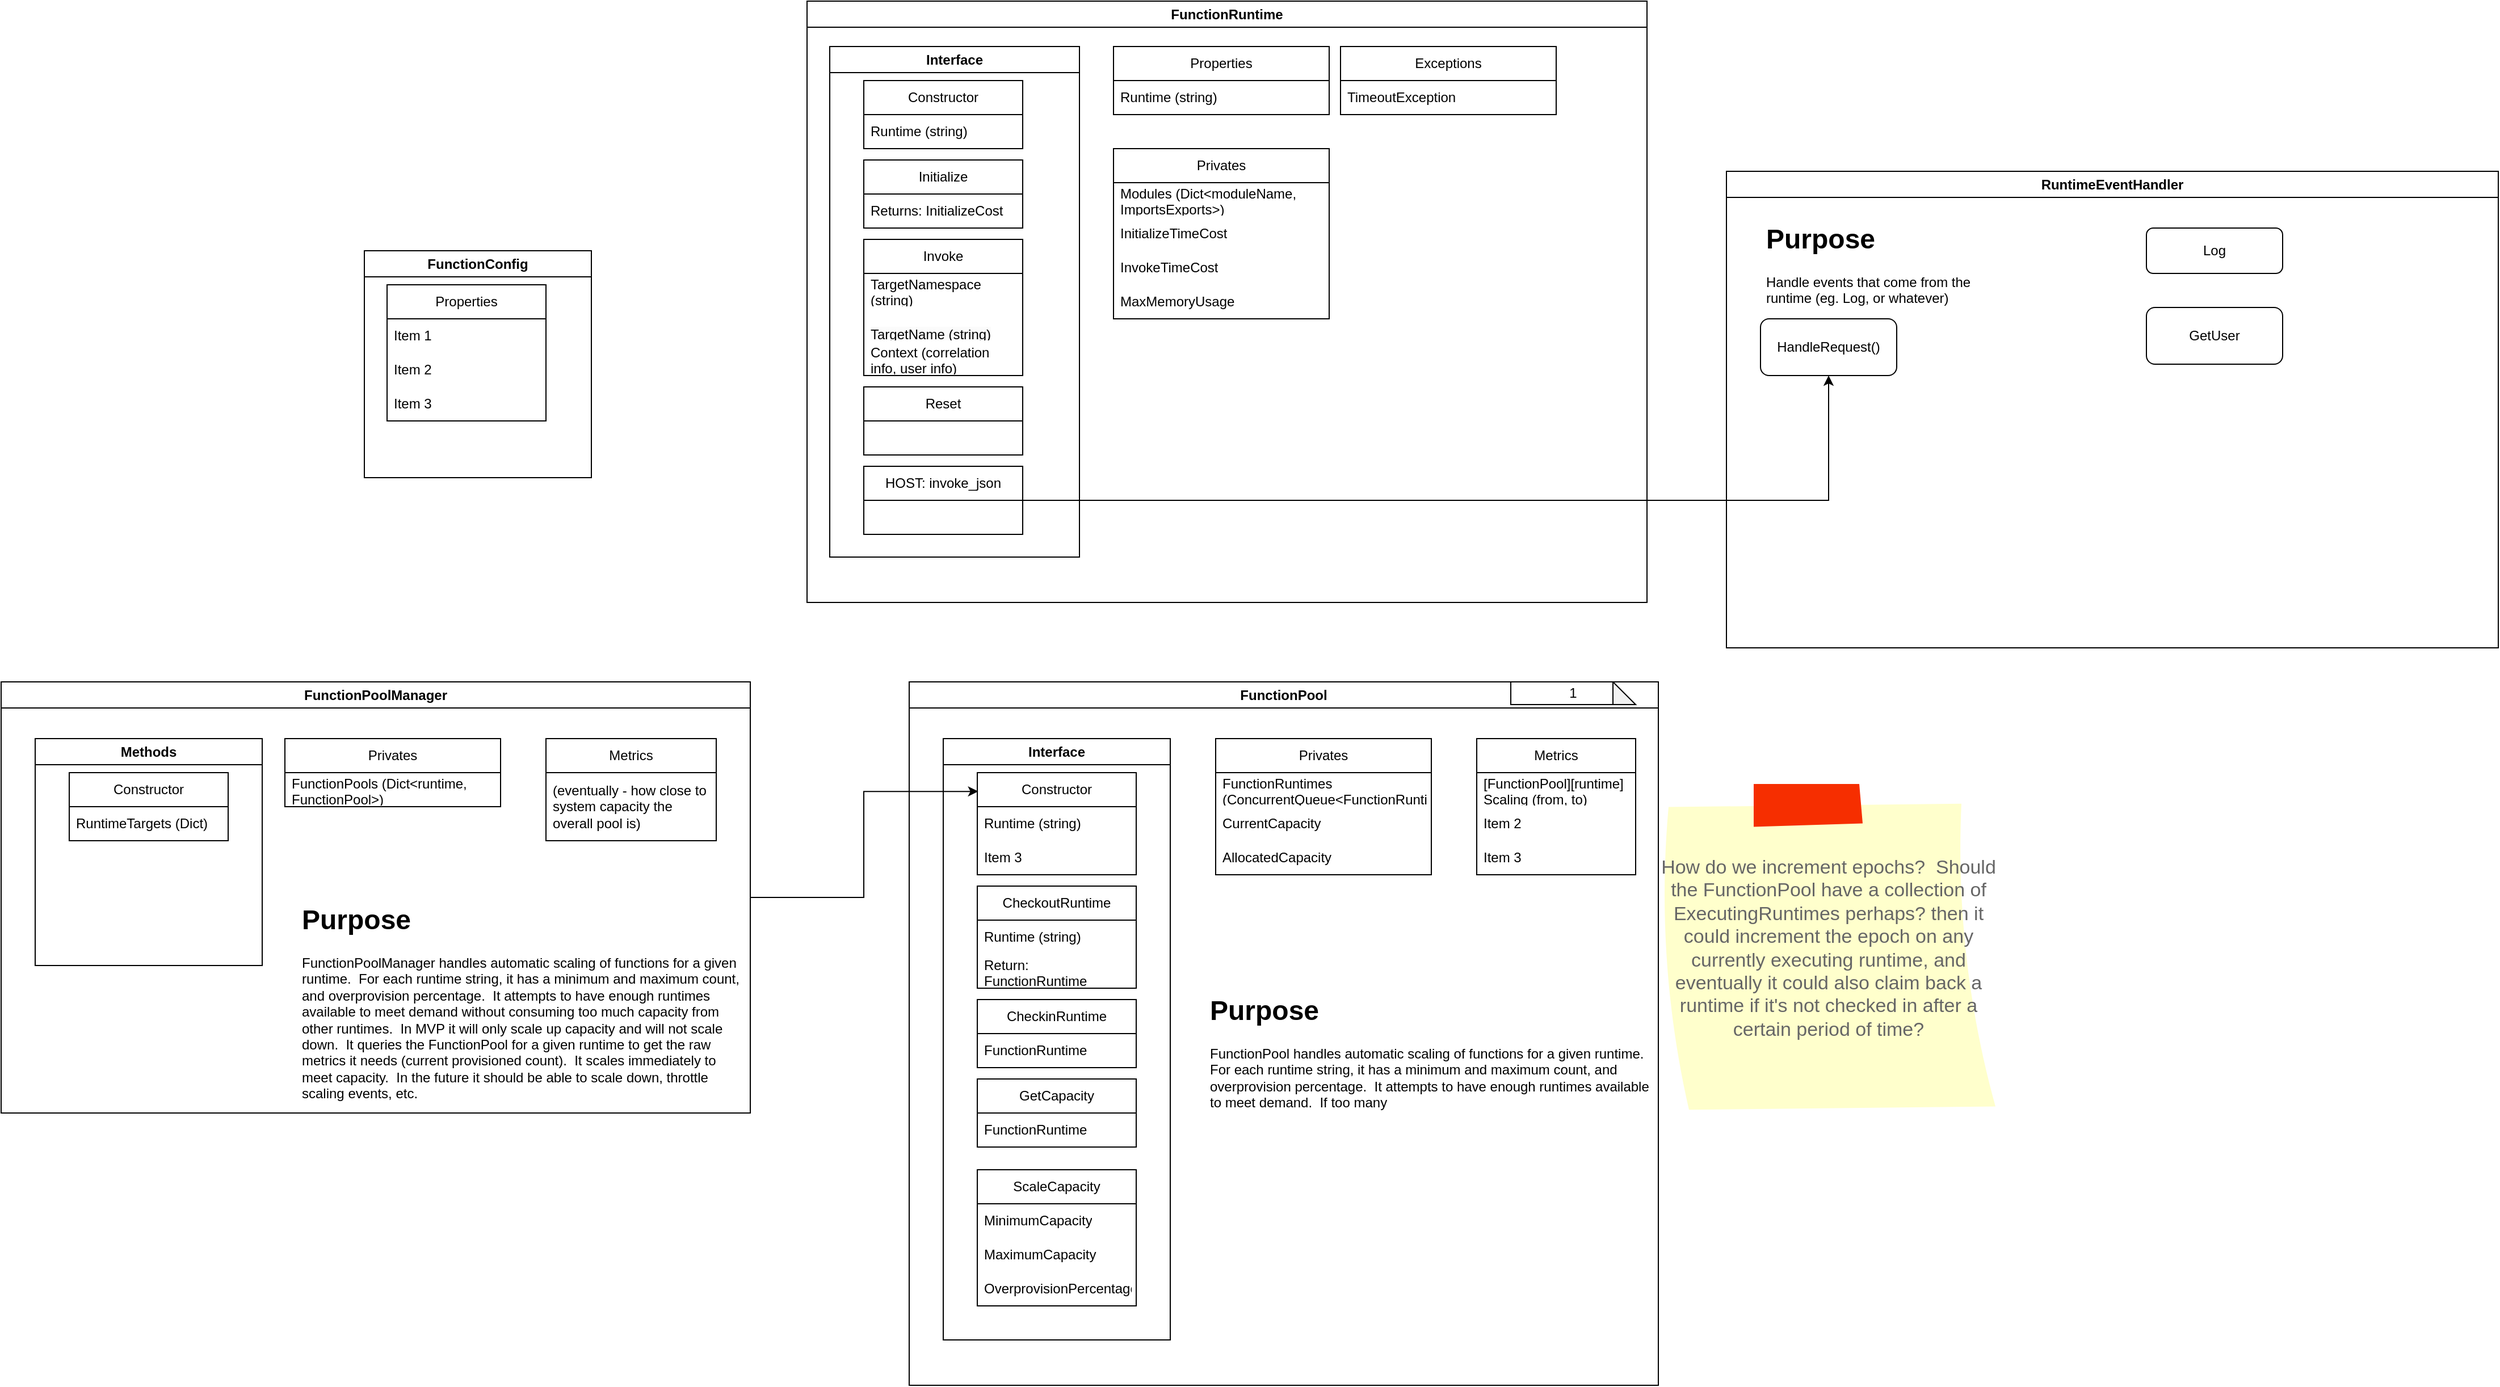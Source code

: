 <mxfile version="21.6.8" type="device">
  <diagram name="FunctionPool" id="9iL6E-8cJ1Bdx8tUGrGF">
    <mxGraphModel dx="1981" dy="1697" grid="1" gridSize="10" guides="1" tooltips="1" connect="1" arrows="1" fold="1" page="1" pageScale="1" pageWidth="850" pageHeight="1100" math="0" shadow="0">
      <root>
        <mxCell id="0" />
        <mxCell id="1" parent="0" />
        <mxCell id="sRrKTAbgY8dA6w8QVhkS-9" value="FunctionPool" style="swimlane;whiteSpace=wrap;html=1;" vertex="1" parent="1">
          <mxGeometry x="420" y="670" width="660" height="620" as="geometry">
            <mxRectangle x="400" y="680" width="120" height="30" as="alternateBounds" />
          </mxGeometry>
        </mxCell>
        <mxCell id="sRrKTAbgY8dA6w8QVhkS-20" value="Metrics" style="swimlane;fontStyle=0;childLayout=stackLayout;horizontal=1;startSize=30;horizontalStack=0;resizeParent=1;resizeParentMax=0;resizeLast=0;collapsible=1;marginBottom=0;whiteSpace=wrap;html=1;" vertex="1" parent="sRrKTAbgY8dA6w8QVhkS-9">
          <mxGeometry x="500" y="50" width="140" height="120" as="geometry" />
        </mxCell>
        <mxCell id="sRrKTAbgY8dA6w8QVhkS-21" value="[FunctionPool][runtime] Scaling (from, to)" style="text;strokeColor=none;fillColor=none;align=left;verticalAlign=middle;spacingLeft=4;spacingRight=4;overflow=hidden;points=[[0,0.5],[1,0.5]];portConstraint=eastwest;rotatable=0;whiteSpace=wrap;html=1;" vertex="1" parent="sRrKTAbgY8dA6w8QVhkS-20">
          <mxGeometry y="30" width="140" height="30" as="geometry" />
        </mxCell>
        <mxCell id="sRrKTAbgY8dA6w8QVhkS-22" value="Item 2" style="text;strokeColor=none;fillColor=none;align=left;verticalAlign=middle;spacingLeft=4;spacingRight=4;overflow=hidden;points=[[0,0.5],[1,0.5]];portConstraint=eastwest;rotatable=0;whiteSpace=wrap;html=1;" vertex="1" parent="sRrKTAbgY8dA6w8QVhkS-20">
          <mxGeometry y="60" width="140" height="30" as="geometry" />
        </mxCell>
        <mxCell id="sRrKTAbgY8dA6w8QVhkS-23" value="Item 3" style="text;strokeColor=none;fillColor=none;align=left;verticalAlign=middle;spacingLeft=4;spacingRight=4;overflow=hidden;points=[[0,0.5],[1,0.5]];portConstraint=eastwest;rotatable=0;whiteSpace=wrap;html=1;" vertex="1" parent="sRrKTAbgY8dA6w8QVhkS-20">
          <mxGeometry y="90" width="140" height="30" as="geometry" />
        </mxCell>
        <mxCell id="sRrKTAbgY8dA6w8QVhkS-24" value="Interface" style="swimlane;whiteSpace=wrap;html=1;" vertex="1" parent="sRrKTAbgY8dA6w8QVhkS-9">
          <mxGeometry x="30" y="50" width="200" height="530" as="geometry" />
        </mxCell>
        <mxCell id="sRrKTAbgY8dA6w8QVhkS-25" value="Constructor" style="swimlane;fontStyle=0;childLayout=stackLayout;horizontal=1;startSize=30;horizontalStack=0;resizeParent=1;resizeParentMax=0;resizeLast=0;collapsible=1;marginBottom=0;whiteSpace=wrap;html=1;" vertex="1" parent="sRrKTAbgY8dA6w8QVhkS-24">
          <mxGeometry x="30" y="30" width="140" height="90" as="geometry" />
        </mxCell>
        <mxCell id="sRrKTAbgY8dA6w8QVhkS-27" value="Runtime (string)" style="text;strokeColor=none;fillColor=none;align=left;verticalAlign=middle;spacingLeft=4;spacingRight=4;overflow=hidden;points=[[0,0.5],[1,0.5]];portConstraint=eastwest;rotatable=0;whiteSpace=wrap;html=1;" vertex="1" parent="sRrKTAbgY8dA6w8QVhkS-25">
          <mxGeometry y="30" width="140" height="30" as="geometry" />
        </mxCell>
        <mxCell id="sRrKTAbgY8dA6w8QVhkS-28" value="Item 3" style="text;strokeColor=none;fillColor=none;align=left;verticalAlign=middle;spacingLeft=4;spacingRight=4;overflow=hidden;points=[[0,0.5],[1,0.5]];portConstraint=eastwest;rotatable=0;whiteSpace=wrap;html=1;" vertex="1" parent="sRrKTAbgY8dA6w8QVhkS-25">
          <mxGeometry y="60" width="140" height="30" as="geometry" />
        </mxCell>
        <mxCell id="sRrKTAbgY8dA6w8QVhkS-47" value="CheckoutRuntime" style="swimlane;fontStyle=0;childLayout=stackLayout;horizontal=1;startSize=30;horizontalStack=0;resizeParent=1;resizeParentMax=0;resizeLast=0;collapsible=1;marginBottom=0;whiteSpace=wrap;html=1;" vertex="1" parent="sRrKTAbgY8dA6w8QVhkS-24">
          <mxGeometry x="30" y="130" width="140" height="90" as="geometry" />
        </mxCell>
        <mxCell id="sRrKTAbgY8dA6w8QVhkS-48" value="Runtime (string)" style="text;strokeColor=none;fillColor=none;align=left;verticalAlign=middle;spacingLeft=4;spacingRight=4;overflow=hidden;points=[[0,0.5],[1,0.5]];portConstraint=eastwest;rotatable=0;whiteSpace=wrap;html=1;" vertex="1" parent="sRrKTAbgY8dA6w8QVhkS-47">
          <mxGeometry y="30" width="140" height="30" as="geometry" />
        </mxCell>
        <mxCell id="sRrKTAbgY8dA6w8QVhkS-49" value="Return: FunctionRuntime" style="text;strokeColor=none;fillColor=none;align=left;verticalAlign=middle;spacingLeft=4;spacingRight=4;overflow=hidden;points=[[0,0.5],[1,0.5]];portConstraint=eastwest;rotatable=0;whiteSpace=wrap;html=1;" vertex="1" parent="sRrKTAbgY8dA6w8QVhkS-47">
          <mxGeometry y="60" width="140" height="30" as="geometry" />
        </mxCell>
        <mxCell id="sRrKTAbgY8dA6w8QVhkS-52" value="CheckinRuntime" style="swimlane;fontStyle=0;childLayout=stackLayout;horizontal=1;startSize=30;horizontalStack=0;resizeParent=1;resizeParentMax=0;resizeLast=0;collapsible=1;marginBottom=0;whiteSpace=wrap;html=1;" vertex="1" parent="sRrKTAbgY8dA6w8QVhkS-24">
          <mxGeometry x="30" y="230" width="140" height="60" as="geometry" />
        </mxCell>
        <mxCell id="sRrKTAbgY8dA6w8QVhkS-53" value="FunctionRuntime" style="text;strokeColor=none;fillColor=none;align=left;verticalAlign=middle;spacingLeft=4;spacingRight=4;overflow=hidden;points=[[0,0.5],[1,0.5]];portConstraint=eastwest;rotatable=0;whiteSpace=wrap;html=1;" vertex="1" parent="sRrKTAbgY8dA6w8QVhkS-52">
          <mxGeometry y="30" width="140" height="30" as="geometry" />
        </mxCell>
        <mxCell id="sRrKTAbgY8dA6w8QVhkS-122" value="GetCapacity" style="swimlane;fontStyle=0;childLayout=stackLayout;horizontal=1;startSize=30;horizontalStack=0;resizeParent=1;resizeParentMax=0;resizeLast=0;collapsible=1;marginBottom=0;whiteSpace=wrap;html=1;" vertex="1" parent="sRrKTAbgY8dA6w8QVhkS-24">
          <mxGeometry x="30" y="300" width="140" height="60" as="geometry" />
        </mxCell>
        <mxCell id="sRrKTAbgY8dA6w8QVhkS-123" value="FunctionRuntime" style="text;strokeColor=none;fillColor=none;align=left;verticalAlign=middle;spacingLeft=4;spacingRight=4;overflow=hidden;points=[[0,0.5],[1,0.5]];portConstraint=eastwest;rotatable=0;whiteSpace=wrap;html=1;" vertex="1" parent="sRrKTAbgY8dA6w8QVhkS-122">
          <mxGeometry y="30" width="140" height="30" as="geometry" />
        </mxCell>
        <mxCell id="sRrKTAbgY8dA6w8QVhkS-124" value="ScaleCapacity" style="swimlane;fontStyle=0;childLayout=stackLayout;horizontal=1;startSize=30;horizontalStack=0;resizeParent=1;resizeParentMax=0;resizeLast=0;collapsible=1;marginBottom=0;whiteSpace=wrap;html=1;" vertex="1" parent="sRrKTAbgY8dA6w8QVhkS-24">
          <mxGeometry x="30" y="380" width="140" height="120" as="geometry" />
        </mxCell>
        <mxCell id="sRrKTAbgY8dA6w8QVhkS-125" value="MinimumCapacity" style="text;strokeColor=none;fillColor=none;align=left;verticalAlign=middle;spacingLeft=4;spacingRight=4;overflow=hidden;points=[[0,0.5],[1,0.5]];portConstraint=eastwest;rotatable=0;whiteSpace=wrap;html=1;" vertex="1" parent="sRrKTAbgY8dA6w8QVhkS-124">
          <mxGeometry y="30" width="140" height="30" as="geometry" />
        </mxCell>
        <mxCell id="sRrKTAbgY8dA6w8QVhkS-126" value="MaximumCapacity" style="text;strokeColor=none;fillColor=none;align=left;verticalAlign=middle;spacingLeft=4;spacingRight=4;overflow=hidden;points=[[0,0.5],[1,0.5]];portConstraint=eastwest;rotatable=0;whiteSpace=wrap;html=1;" vertex="1" parent="sRrKTAbgY8dA6w8QVhkS-124">
          <mxGeometry y="60" width="140" height="30" as="geometry" />
        </mxCell>
        <mxCell id="sRrKTAbgY8dA6w8QVhkS-127" value="OverprovisionPercentage" style="text;strokeColor=none;fillColor=none;align=left;verticalAlign=middle;spacingLeft=4;spacingRight=4;overflow=hidden;points=[[0,0.5],[1,0.5]];portConstraint=eastwest;rotatable=0;whiteSpace=wrap;html=1;" vertex="1" parent="sRrKTAbgY8dA6w8QVhkS-124">
          <mxGeometry y="90" width="140" height="30" as="geometry" />
        </mxCell>
        <mxCell id="sRrKTAbgY8dA6w8QVhkS-29" value="&lt;h1&gt;Purpose&lt;/h1&gt;&lt;div&gt;FunctionPool handles automatic scaling of functions for a given runtime.&amp;nbsp; For each runtime string, it has a minimum and maximum count, and overprovision percentage.&amp;nbsp; It attempts to have enough runtimes available to meet demand.&amp;nbsp; If too many&amp;nbsp;&lt;/div&gt;" style="text;html=1;strokeColor=none;fillColor=none;spacing=5;spacingTop=-20;whiteSpace=wrap;overflow=hidden;rounded=0;" vertex="1" parent="sRrKTAbgY8dA6w8QVhkS-9">
          <mxGeometry x="260" y="270" width="400" height="170" as="geometry" />
        </mxCell>
        <mxCell id="sRrKTAbgY8dA6w8QVhkS-45" value="Privates" style="swimlane;fontStyle=0;childLayout=stackLayout;horizontal=1;startSize=30;horizontalStack=0;resizeParent=1;resizeParentMax=0;resizeLast=0;collapsible=1;marginBottom=0;whiteSpace=wrap;html=1;" vertex="1" parent="sRrKTAbgY8dA6w8QVhkS-9">
          <mxGeometry x="270" y="50" width="190" height="120" as="geometry" />
        </mxCell>
        <mxCell id="sRrKTAbgY8dA6w8QVhkS-46" value="FunctionRuntimes (ConcurrentQueue&amp;lt;FunctionRuntime&amp;gt;)" style="text;strokeColor=none;fillColor=none;align=left;verticalAlign=middle;spacingLeft=4;spacingRight=4;overflow=hidden;points=[[0,0.5],[1,0.5]];portConstraint=eastwest;rotatable=0;whiteSpace=wrap;html=1;" vertex="1" parent="sRrKTAbgY8dA6w8QVhkS-45">
          <mxGeometry y="30" width="190" height="30" as="geometry" />
        </mxCell>
        <mxCell id="sRrKTAbgY8dA6w8QVhkS-50" value="CurrentCapacity" style="text;strokeColor=none;fillColor=none;align=left;verticalAlign=middle;spacingLeft=4;spacingRight=4;overflow=hidden;points=[[0,0.5],[1,0.5]];portConstraint=eastwest;rotatable=0;whiteSpace=wrap;html=1;" vertex="1" parent="sRrKTAbgY8dA6w8QVhkS-45">
          <mxGeometry y="60" width="190" height="30" as="geometry" />
        </mxCell>
        <mxCell id="sRrKTAbgY8dA6w8QVhkS-51" value="AllocatedCapacity" style="text;strokeColor=none;fillColor=none;align=left;verticalAlign=middle;spacingLeft=4;spacingRight=4;overflow=hidden;points=[[0,0.5],[1,0.5]];portConstraint=eastwest;rotatable=0;whiteSpace=wrap;html=1;" vertex="1" parent="sRrKTAbgY8dA6w8QVhkS-45">
          <mxGeometry y="90" width="190" height="30" as="geometry" />
        </mxCell>
        <mxCell id="sRrKTAbgY8dA6w8QVhkS-128" value="1" style="shape=note;whiteSpace=wrap;html=1;backgroundOutline=1;darkOpacity=0.05;" vertex="1" parent="sRrKTAbgY8dA6w8QVhkS-9">
          <mxGeometry x="530" width="110" height="20" as="geometry" />
        </mxCell>
        <mxCell id="sRrKTAbgY8dA6w8QVhkS-10" value="FunctionRuntime" style="swimlane;whiteSpace=wrap;html=1;" vertex="1" parent="1">
          <mxGeometry x="330" y="70" width="740" height="530" as="geometry" />
        </mxCell>
        <mxCell id="sRrKTAbgY8dA6w8QVhkS-55" value="Properties" style="swimlane;fontStyle=0;childLayout=stackLayout;horizontal=1;startSize=30;horizontalStack=0;resizeParent=1;resizeParentMax=0;resizeLast=0;collapsible=1;marginBottom=0;whiteSpace=wrap;html=1;" vertex="1" parent="sRrKTAbgY8dA6w8QVhkS-10">
          <mxGeometry x="270" y="40" width="190" height="60" as="geometry" />
        </mxCell>
        <mxCell id="sRrKTAbgY8dA6w8QVhkS-56" value="Runtime (string)" style="text;strokeColor=none;fillColor=none;align=left;verticalAlign=middle;spacingLeft=4;spacingRight=4;overflow=hidden;points=[[0,0.5],[1,0.5]];portConstraint=eastwest;rotatable=0;whiteSpace=wrap;html=1;" vertex="1" parent="sRrKTAbgY8dA6w8QVhkS-55">
          <mxGeometry y="30" width="190" height="30" as="geometry" />
        </mxCell>
        <mxCell id="sRrKTAbgY8dA6w8QVhkS-59" value="Interface" style="swimlane;whiteSpace=wrap;html=1;" vertex="1" parent="sRrKTAbgY8dA6w8QVhkS-10">
          <mxGeometry x="20" y="40" width="220" height="450" as="geometry" />
        </mxCell>
        <mxCell id="sRrKTAbgY8dA6w8QVhkS-60" value="Constructor" style="swimlane;fontStyle=0;childLayout=stackLayout;horizontal=1;startSize=30;horizontalStack=0;resizeParent=1;resizeParentMax=0;resizeLast=0;collapsible=1;marginBottom=0;whiteSpace=wrap;html=1;" vertex="1" parent="sRrKTAbgY8dA6w8QVhkS-59">
          <mxGeometry x="30" y="30" width="140" height="60" as="geometry" />
        </mxCell>
        <mxCell id="sRrKTAbgY8dA6w8QVhkS-61" value="Runtime (string)" style="text;strokeColor=none;fillColor=none;align=left;verticalAlign=middle;spacingLeft=4;spacingRight=4;overflow=hidden;points=[[0,0.5],[1,0.5]];portConstraint=eastwest;rotatable=0;whiteSpace=wrap;html=1;" vertex="1" parent="sRrKTAbgY8dA6w8QVhkS-60">
          <mxGeometry y="30" width="140" height="30" as="geometry" />
        </mxCell>
        <mxCell id="sRrKTAbgY8dA6w8QVhkS-66" value="Invoke" style="swimlane;fontStyle=0;childLayout=stackLayout;horizontal=1;startSize=30;horizontalStack=0;resizeParent=1;resizeParentMax=0;resizeLast=0;collapsible=1;marginBottom=0;whiteSpace=wrap;html=1;" vertex="1" parent="sRrKTAbgY8dA6w8QVhkS-59">
          <mxGeometry x="30" y="170" width="140" height="120" as="geometry" />
        </mxCell>
        <mxCell id="sRrKTAbgY8dA6w8QVhkS-71" value="TargetNamespace (string)" style="text;strokeColor=none;fillColor=none;align=left;verticalAlign=middle;spacingLeft=4;spacingRight=4;overflow=hidden;points=[[0,0.5],[1,0.5]];portConstraint=eastwest;rotatable=0;whiteSpace=wrap;html=1;" vertex="1" parent="sRrKTAbgY8dA6w8QVhkS-66">
          <mxGeometry y="30" width="140" height="30" as="geometry" />
        </mxCell>
        <mxCell id="sRrKTAbgY8dA6w8QVhkS-72" value="&#xa;&lt;span style=&quot;color: rgb(0, 0, 0); font-family: Helvetica; font-size: 12px; font-style: normal; font-variant-ligatures: normal; font-variant-caps: normal; font-weight: 400; letter-spacing: normal; orphans: 2; text-align: left; text-indent: 0px; text-transform: none; widows: 2; word-spacing: 0px; -webkit-text-stroke-width: 0px; background-color: rgb(251, 251, 251); text-decoration-thickness: initial; text-decoration-style: initial; text-decoration-color: initial; float: none; display: inline !important;&quot;&gt;TargetName (string)&lt;/span&gt;&#xa;&#xa;" style="text;strokeColor=none;fillColor=none;align=left;verticalAlign=middle;spacingLeft=4;spacingRight=4;overflow=hidden;points=[[0,0.5],[1,0.5]];portConstraint=eastwest;rotatable=0;whiteSpace=wrap;html=1;" vertex="1" parent="sRrKTAbgY8dA6w8QVhkS-66">
          <mxGeometry y="60" width="140" height="30" as="geometry" />
        </mxCell>
        <mxCell id="sRrKTAbgY8dA6w8QVhkS-117" value="Context (correlation info, user info)" style="text;strokeColor=none;fillColor=none;align=left;verticalAlign=middle;spacingLeft=4;spacingRight=4;overflow=hidden;points=[[0,0.5],[1,0.5]];portConstraint=eastwest;rotatable=0;whiteSpace=wrap;html=1;" vertex="1" parent="sRrKTAbgY8dA6w8QVhkS-66">
          <mxGeometry y="90" width="140" height="30" as="geometry" />
        </mxCell>
        <mxCell id="sRrKTAbgY8dA6w8QVhkS-77" value="Reset" style="swimlane;fontStyle=0;childLayout=stackLayout;horizontal=1;startSize=30;horizontalStack=0;resizeParent=1;resizeParentMax=0;resizeLast=0;collapsible=1;marginBottom=0;whiteSpace=wrap;html=1;" vertex="1" parent="sRrKTAbgY8dA6w8QVhkS-59">
          <mxGeometry x="30" y="300" width="140" height="60" as="geometry" />
        </mxCell>
        <mxCell id="sRrKTAbgY8dA6w8QVhkS-80" value="Initialize" style="swimlane;fontStyle=0;childLayout=stackLayout;horizontal=1;startSize=30;horizontalStack=0;resizeParent=1;resizeParentMax=0;resizeLast=0;collapsible=1;marginBottom=0;whiteSpace=wrap;html=1;" vertex="1" parent="sRrKTAbgY8dA6w8QVhkS-59">
          <mxGeometry x="30" y="100" width="140" height="60" as="geometry" />
        </mxCell>
        <mxCell id="sRrKTAbgY8dA6w8QVhkS-81" value="Returns: InitializeCost" style="text;strokeColor=none;fillColor=none;align=left;verticalAlign=middle;spacingLeft=4;spacingRight=4;overflow=hidden;points=[[0,0.5],[1,0.5]];portConstraint=eastwest;rotatable=0;whiteSpace=wrap;html=1;" vertex="1" parent="sRrKTAbgY8dA6w8QVhkS-80">
          <mxGeometry y="30" width="140" height="30" as="geometry" />
        </mxCell>
        <mxCell id="sRrKTAbgY8dA6w8QVhkS-119" value="HOST: invoke_json" style="swimlane;fontStyle=0;childLayout=stackLayout;horizontal=1;startSize=30;horizontalStack=0;resizeParent=1;resizeParentMax=0;resizeLast=0;collapsible=1;marginBottom=0;whiteSpace=wrap;html=1;" vertex="1" parent="sRrKTAbgY8dA6w8QVhkS-59">
          <mxGeometry x="30" y="370" width="140" height="60" as="geometry" />
        </mxCell>
        <mxCell id="sRrKTAbgY8dA6w8QVhkS-68" value="Exceptions" style="swimlane;fontStyle=0;childLayout=stackLayout;horizontal=1;startSize=30;horizontalStack=0;resizeParent=1;resizeParentMax=0;resizeLast=0;collapsible=1;marginBottom=0;whiteSpace=wrap;html=1;" vertex="1" parent="sRrKTAbgY8dA6w8QVhkS-10">
          <mxGeometry x="470" y="40" width="190" height="60" as="geometry" />
        </mxCell>
        <mxCell id="sRrKTAbgY8dA6w8QVhkS-69" value="TimeoutException" style="text;strokeColor=none;fillColor=none;align=left;verticalAlign=middle;spacingLeft=4;spacingRight=4;overflow=hidden;points=[[0,0.5],[1,0.5]];portConstraint=eastwest;rotatable=0;whiteSpace=wrap;html=1;" vertex="1" parent="sRrKTAbgY8dA6w8QVhkS-68">
          <mxGeometry y="30" width="190" height="30" as="geometry" />
        </mxCell>
        <mxCell id="sRrKTAbgY8dA6w8QVhkS-73" value="Privates" style="swimlane;fontStyle=0;childLayout=stackLayout;horizontal=1;startSize=30;horizontalStack=0;resizeParent=1;resizeParentMax=0;resizeLast=0;collapsible=1;marginBottom=0;whiteSpace=wrap;html=1;" vertex="1" parent="sRrKTAbgY8dA6w8QVhkS-10">
          <mxGeometry x="270" y="130" width="190" height="150" as="geometry" />
        </mxCell>
        <mxCell id="sRrKTAbgY8dA6w8QVhkS-74" value="Modules (Dict&amp;lt;moduleName, ImportsExports&amp;gt;)" style="text;strokeColor=none;fillColor=none;align=left;verticalAlign=middle;spacingLeft=4;spacingRight=4;overflow=hidden;points=[[0,0.5],[1,0.5]];portConstraint=eastwest;rotatable=0;whiteSpace=wrap;html=1;" vertex="1" parent="sRrKTAbgY8dA6w8QVhkS-73">
          <mxGeometry y="30" width="190" height="30" as="geometry" />
        </mxCell>
        <mxCell id="sRrKTAbgY8dA6w8QVhkS-75" value="InitializeTimeCost" style="text;strokeColor=none;fillColor=none;align=left;verticalAlign=middle;spacingLeft=4;spacingRight=4;overflow=hidden;points=[[0,0.5],[1,0.5]];portConstraint=eastwest;rotatable=0;whiteSpace=wrap;html=1;" vertex="1" parent="sRrKTAbgY8dA6w8QVhkS-73">
          <mxGeometry y="60" width="190" height="30" as="geometry" />
        </mxCell>
        <mxCell id="sRrKTAbgY8dA6w8QVhkS-76" value="InvokeTimeCost" style="text;strokeColor=none;fillColor=none;align=left;verticalAlign=middle;spacingLeft=4;spacingRight=4;overflow=hidden;points=[[0,0.5],[1,0.5]];portConstraint=eastwest;rotatable=0;whiteSpace=wrap;html=1;" vertex="1" parent="sRrKTAbgY8dA6w8QVhkS-73">
          <mxGeometry y="90" width="190" height="30" as="geometry" />
        </mxCell>
        <mxCell id="sRrKTAbgY8dA6w8QVhkS-84" value="MaxMemoryUsage" style="text;strokeColor=none;fillColor=none;align=left;verticalAlign=middle;spacingLeft=4;spacingRight=4;overflow=hidden;points=[[0,0.5],[1,0.5]];portConstraint=eastwest;rotatable=0;whiteSpace=wrap;html=1;" vertex="1" parent="sRrKTAbgY8dA6w8QVhkS-73">
          <mxGeometry y="120" width="190" height="30" as="geometry" />
        </mxCell>
        <mxCell id="sRrKTAbgY8dA6w8QVhkS-11" value="FunctionConfig" style="swimlane;whiteSpace=wrap;html=1;" vertex="1" parent="1">
          <mxGeometry x="-60" y="290" width="200" height="200" as="geometry" />
        </mxCell>
        <mxCell id="sRrKTAbgY8dA6w8QVhkS-12" value="Properties" style="swimlane;fontStyle=0;childLayout=stackLayout;horizontal=1;startSize=30;horizontalStack=0;resizeParent=1;resizeParentMax=0;resizeLast=0;collapsible=1;marginBottom=0;whiteSpace=wrap;html=1;" vertex="1" parent="sRrKTAbgY8dA6w8QVhkS-11">
          <mxGeometry x="20" y="30" width="140" height="120" as="geometry" />
        </mxCell>
        <mxCell id="sRrKTAbgY8dA6w8QVhkS-13" value="Item 1" style="text;strokeColor=none;fillColor=none;align=left;verticalAlign=middle;spacingLeft=4;spacingRight=4;overflow=hidden;points=[[0,0.5],[1,0.5]];portConstraint=eastwest;rotatable=0;whiteSpace=wrap;html=1;" vertex="1" parent="sRrKTAbgY8dA6w8QVhkS-12">
          <mxGeometry y="30" width="140" height="30" as="geometry" />
        </mxCell>
        <mxCell id="sRrKTAbgY8dA6w8QVhkS-14" value="Item 2" style="text;strokeColor=none;fillColor=none;align=left;verticalAlign=middle;spacingLeft=4;spacingRight=4;overflow=hidden;points=[[0,0.5],[1,0.5]];portConstraint=eastwest;rotatable=0;whiteSpace=wrap;html=1;" vertex="1" parent="sRrKTAbgY8dA6w8QVhkS-12">
          <mxGeometry y="60" width="140" height="30" as="geometry" />
        </mxCell>
        <mxCell id="sRrKTAbgY8dA6w8QVhkS-15" value="Item 3" style="text;strokeColor=none;fillColor=none;align=left;verticalAlign=middle;spacingLeft=4;spacingRight=4;overflow=hidden;points=[[0,0.5],[1,0.5]];portConstraint=eastwest;rotatable=0;whiteSpace=wrap;html=1;" vertex="1" parent="sRrKTAbgY8dA6w8QVhkS-12">
          <mxGeometry y="90" width="140" height="30" as="geometry" />
        </mxCell>
        <mxCell id="sRrKTAbgY8dA6w8QVhkS-44" style="edgeStyle=orthogonalEdgeStyle;rounded=0;orthogonalLoop=1;jettySize=auto;html=1;entryX=0.006;entryY=0.184;entryDx=0;entryDy=0;entryPerimeter=0;" edge="1" parent="1" source="sRrKTAbgY8dA6w8QVhkS-30" target="sRrKTAbgY8dA6w8QVhkS-25">
          <mxGeometry relative="1" as="geometry">
            <mxPoint x="340" y="850" as="sourcePoint" />
          </mxGeometry>
        </mxCell>
        <mxCell id="sRrKTAbgY8dA6w8QVhkS-30" value="FunctionPoolManager" style="swimlane;whiteSpace=wrap;html=1;" vertex="1" parent="1">
          <mxGeometry x="-380" y="670" width="660" height="380" as="geometry" />
        </mxCell>
        <mxCell id="sRrKTAbgY8dA6w8QVhkS-31" value="Metrics" style="swimlane;fontStyle=0;childLayout=stackLayout;horizontal=1;startSize=30;horizontalStack=0;resizeParent=1;resizeParentMax=0;resizeLast=0;collapsible=1;marginBottom=0;whiteSpace=wrap;html=1;" vertex="1" parent="sRrKTAbgY8dA6w8QVhkS-30">
          <mxGeometry x="480" y="50" width="150" height="90" as="geometry" />
        </mxCell>
        <mxCell id="sRrKTAbgY8dA6w8QVhkS-32" value="(eventually - how close to system capacity the overall pool is)" style="text;strokeColor=none;fillColor=none;align=left;verticalAlign=middle;spacingLeft=4;spacingRight=4;overflow=hidden;points=[[0,0.5],[1,0.5]];portConstraint=eastwest;rotatable=0;whiteSpace=wrap;html=1;" vertex="1" parent="sRrKTAbgY8dA6w8QVhkS-31">
          <mxGeometry y="30" width="150" height="60" as="geometry" />
        </mxCell>
        <mxCell id="sRrKTAbgY8dA6w8QVhkS-35" value="Methods" style="swimlane;whiteSpace=wrap;html=1;" vertex="1" parent="sRrKTAbgY8dA6w8QVhkS-30">
          <mxGeometry x="30" y="50" width="200" height="200" as="geometry" />
        </mxCell>
        <mxCell id="sRrKTAbgY8dA6w8QVhkS-36" value="Constructor" style="swimlane;fontStyle=0;childLayout=stackLayout;horizontal=1;startSize=30;horizontalStack=0;resizeParent=1;resizeParentMax=0;resizeLast=0;collapsible=1;marginBottom=0;whiteSpace=wrap;html=1;" vertex="1" parent="sRrKTAbgY8dA6w8QVhkS-35">
          <mxGeometry x="30" y="30" width="140" height="60" as="geometry" />
        </mxCell>
        <mxCell id="sRrKTAbgY8dA6w8QVhkS-37" value="RuntimeTargets (Dict)" style="text;strokeColor=none;fillColor=none;align=left;verticalAlign=middle;spacingLeft=4;spacingRight=4;overflow=hidden;points=[[0,0.5],[1,0.5]];portConstraint=eastwest;rotatable=0;whiteSpace=wrap;html=1;" vertex="1" parent="sRrKTAbgY8dA6w8QVhkS-36">
          <mxGeometry y="30" width="140" height="30" as="geometry" />
        </mxCell>
        <mxCell id="sRrKTAbgY8dA6w8QVhkS-39" value="&lt;h1&gt;Purpose&lt;/h1&gt;&lt;div&gt;FunctionPoolManager handles automatic scaling of functions for a given runtime.&amp;nbsp; For each runtime string, it has a minimum and maximum count, and overprovision percentage.&amp;nbsp; It attempts to have enough runtimes available to meet demand without consuming too much capacity from other runtimes.&amp;nbsp; In MVP it will only scale up capacity and will not scale down.&amp;nbsp; It queries the FunctionPool for a given runtime to get the raw metrics it needs (current provisioned count).&amp;nbsp; It scales immediately to meet capacity.&amp;nbsp; In the future it should be able to scale down, throttle scaling events, etc.&lt;/div&gt;" style="text;html=1;strokeColor=none;fillColor=none;spacing=5;spacingTop=-20;whiteSpace=wrap;overflow=hidden;rounded=0;" vertex="1" parent="sRrKTAbgY8dA6w8QVhkS-30">
          <mxGeometry x="260" y="190" width="400" height="190" as="geometry" />
        </mxCell>
        <mxCell id="sRrKTAbgY8dA6w8QVhkS-40" value="Privates" style="swimlane;fontStyle=0;childLayout=stackLayout;horizontal=1;startSize=30;horizontalStack=0;resizeParent=1;resizeParentMax=0;resizeLast=0;collapsible=1;marginBottom=0;whiteSpace=wrap;html=1;" vertex="1" parent="sRrKTAbgY8dA6w8QVhkS-30">
          <mxGeometry x="250" y="50" width="190" height="60" as="geometry" />
        </mxCell>
        <mxCell id="sRrKTAbgY8dA6w8QVhkS-41" value="FunctionPools (Dict&amp;lt;runtime, FunctionPool&amp;gt;)" style="text;strokeColor=none;fillColor=none;align=left;verticalAlign=middle;spacingLeft=4;spacingRight=4;overflow=hidden;points=[[0,0.5],[1,0.5]];portConstraint=eastwest;rotatable=0;whiteSpace=wrap;html=1;" vertex="1" parent="sRrKTAbgY8dA6w8QVhkS-40">
          <mxGeometry y="30" width="190" height="30" as="geometry" />
        </mxCell>
        <mxCell id="sRrKTAbgY8dA6w8QVhkS-83" value="How do we increment epochs?&amp;nbsp; Should the FunctionPool have a collection of ExecutingRuntimes perhaps? then it could increment the epoch on any currently executing runtime, and eventually it could also claim back a runtime if it&#39;s not checked in after a certain period of time?" style="strokeWidth=1;shadow=0;dashed=0;align=center;html=1;shape=mxgraph.mockup.text.stickyNote2;fontColor=#666666;mainText=;fontSize=17;whiteSpace=wrap;fillColor=#ffffcc;strokeColor=#F62E00;" vertex="1" parent="1">
          <mxGeometry x="1080" y="760" width="300" height="290" as="geometry" />
        </mxCell>
        <mxCell id="sRrKTAbgY8dA6w8QVhkS-91" value="RuntimeEventHandler" style="swimlane;whiteSpace=wrap;html=1;" vertex="1" parent="1">
          <mxGeometry x="1140" y="220" width="680" height="420" as="geometry" />
        </mxCell>
        <mxCell id="sRrKTAbgY8dA6w8QVhkS-115" value="Log" style="rounded=1;whiteSpace=wrap;html=1;" vertex="1" parent="sRrKTAbgY8dA6w8QVhkS-91">
          <mxGeometry x="370" y="50" width="120" height="40" as="geometry" />
        </mxCell>
        <mxCell id="sRrKTAbgY8dA6w8QVhkS-116" value="&lt;h1&gt;Purpose&lt;/h1&gt;&lt;div&gt;Handle events that come from the runtime (eg. Log, or whatever)&lt;/div&gt;" style="text;html=1;strokeColor=none;fillColor=none;spacing=5;spacingTop=-20;whiteSpace=wrap;overflow=hidden;rounded=0;" vertex="1" parent="sRrKTAbgY8dA6w8QVhkS-91">
          <mxGeometry x="30" y="40" width="190" height="120" as="geometry" />
        </mxCell>
        <mxCell id="sRrKTAbgY8dA6w8QVhkS-118" value="GetUser" style="rounded=1;whiteSpace=wrap;html=1;" vertex="1" parent="sRrKTAbgY8dA6w8QVhkS-91">
          <mxGeometry x="370" y="120" width="120" height="50" as="geometry" />
        </mxCell>
        <mxCell id="sRrKTAbgY8dA6w8QVhkS-121" value="HandleRequest()" style="rounded=1;whiteSpace=wrap;html=1;" vertex="1" parent="sRrKTAbgY8dA6w8QVhkS-91">
          <mxGeometry x="30" y="130" width="120" height="50" as="geometry" />
        </mxCell>
        <mxCell id="sRrKTAbgY8dA6w8QVhkS-120" style="edgeStyle=orthogonalEdgeStyle;rounded=0;orthogonalLoop=1;jettySize=auto;html=1;exitX=1;exitY=0.5;exitDx=0;exitDy=0;entryX=0.5;entryY=1;entryDx=0;entryDy=0;" edge="1" parent="1" source="sRrKTAbgY8dA6w8QVhkS-119" target="sRrKTAbgY8dA6w8QVhkS-121">
          <mxGeometry relative="1" as="geometry">
            <mxPoint x="1180" y="390" as="targetPoint" />
          </mxGeometry>
        </mxCell>
      </root>
    </mxGraphModel>
  </diagram>
</mxfile>

